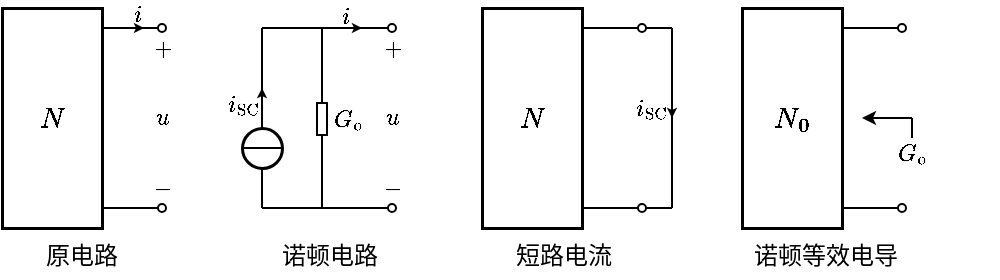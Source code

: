 <mxfile version="17.2.1" type="device"><diagram id="5rbgzLOTwC2UY9oqK9Cq" name="第 1 页"><mxGraphModel dx="303" dy="411" grid="1" gridSize="5" guides="1" tooltips="1" connect="1" arrows="1" fold="1" page="1" pageScale="1" pageWidth="827" pageHeight="1169" math="1" shadow="0"><root><mxCell id="0"/><mxCell id="1" parent="0"/><mxCell id="bXhRz9zdWTw2_m6RRyU6-9" value="" style="endArrow=oval;html=1;rounded=0;fontSize=10;startSize=4;endSize=4;endFill=0;" edge="1" parent="1"><mxGeometry width="50" height="50" relative="1" as="geometry"><mxPoint x="85" y="245" as="sourcePoint"/><mxPoint x="115" y="245.0" as="targetPoint"/></mxGeometry></mxCell><mxCell id="bXhRz9zdWTw2_m6RRyU6-12" value="" style="endArrow=classic;html=1;rounded=0;fontSize=10;endSize=2;" edge="1" parent="1"><mxGeometry width="50" height="50" relative="1" as="geometry"><mxPoint x="96" y="245.0" as="sourcePoint"/><mxPoint x="106" y="245.0" as="targetPoint"/></mxGeometry></mxCell><mxCell id="bXhRz9zdWTw2_m6RRyU6-13" value="$$i$$" style="text;html=1;resizable=1;autosize=1;align=center;verticalAlign=middle;points=[];fillColor=none;strokeColor=none;rounded=0;fontSize=10;movable=1;rotatable=1;deletable=1;editable=1;connectable=1;" vertex="1" parent="1"><mxGeometry x="95" y="232" width="15" height="11" as="geometry"/></mxCell><mxCell id="bXhRz9zdWTw2_m6RRyU6-14" value="" style="endArrow=oval;html=1;rounded=0;fontSize=10;startSize=4;endSize=4;endFill=0;" edge="1" parent="1"><mxGeometry width="50" height="50" relative="1" as="geometry"><mxPoint x="85" y="335" as="sourcePoint"/><mxPoint x="115" y="335.0" as="targetPoint"/></mxGeometry></mxCell><mxCell id="bXhRz9zdWTw2_m6RRyU6-16" value="$$+$$" style="text;html=1;resizable=1;autosize=1;align=center;verticalAlign=middle;points=[];fillColor=none;strokeColor=none;rounded=0;movable=1;rotatable=1;deletable=1;editable=1;connectable=0;fontSize=10;" vertex="1" parent="1"><mxGeometry x="107.0" y="249" width="15" height="12" as="geometry"/></mxCell><mxCell id="bXhRz9zdWTw2_m6RRyU6-17" value="$$-$$" style="text;resizable=1;autosize=1;align=center;verticalAlign=middle;points=[];fillColor=none;strokeColor=none;rounded=0;html=1;imageAspect=1;noLabel=0;recursiveResize=1;expand=1;editable=1;movable=1;rotatable=1;deletable=1;connectable=0;comic=0;fontSize=10;" vertex="1" parent="1"><mxGeometry x="107.0" y="320" width="15" height="9" as="geometry"/></mxCell><mxCell id="bXhRz9zdWTw2_m6RRyU6-18" value="\(u\)" style="text;html=1;resizable=1;autosize=1;align=center;verticalAlign=middle;points=[];fillColor=none;strokeColor=none;rounded=0;comic=0;movable=1;rotatable=1;deletable=1;editable=1;connectable=1;fontSize=10;" vertex="1" parent="1"><mxGeometry x="99.5" y="280" width="30" height="20" as="geometry"/></mxCell><mxCell id="bXhRz9zdWTw2_m6RRyU6-19" value="\(N\)" style="rounded=0;whiteSpace=wrap;html=1;strokeWidth=1.5;connectable=0;" vertex="1" parent="1"><mxGeometry x="35" y="235" width="50" height="110" as="geometry"/></mxCell><mxCell id="bXhRz9zdWTw2_m6RRyU6-20" value="原电路" style="text;whiteSpace=wrap;html=1;fontFamily=Helvetica;" vertex="1" parent="1"><mxGeometry x="55" y="345" width="40" height="25" as="geometry"/></mxCell><mxCell id="bXhRz9zdWTw2_m6RRyU6-22" value="" style="endArrow=classic;html=1;rounded=0;fontSize=10;endSize=2;" edge="1" parent="1"><mxGeometry width="50" height="50" relative="1" as="geometry"><mxPoint x="370" y="275" as="sourcePoint"/><mxPoint x="370" y="290" as="targetPoint"/></mxGeometry></mxCell><mxCell id="bXhRz9zdWTw2_m6RRyU6-24" value="" style="endArrow=oval;html=1;rounded=0;fontSize=10;startSize=4;endSize=4;endFill=0;" edge="1" parent="1"><mxGeometry width="50" height="50" relative="1" as="geometry"><mxPoint x="325" y="335" as="sourcePoint"/><mxPoint x="355" y="335.0" as="targetPoint"/></mxGeometry></mxCell><mxCell id="bXhRz9zdWTw2_m6RRyU6-28" value="\(N\)" style="rounded=0;whiteSpace=wrap;html=1;strokeWidth=1.5;connectable=0;" vertex="1" parent="1"><mxGeometry x="275" y="235" width="50" height="110" as="geometry"/></mxCell><mxCell id="bXhRz9zdWTw2_m6RRyU6-29" value="短路电流" style="text;whiteSpace=wrap;html=1;fontFamily=Helvetica;" vertex="1" parent="1"><mxGeometry x="290" y="345" width="50" height="25" as="geometry"/></mxCell><mxCell id="bXhRz9zdWTw2_m6RRyU6-31" value="" style="endArrow=oval;html=1;rounded=0;fontSize=10;startSize=4;endSize=4;endFill=0;" edge="1" parent="1"><mxGeometry width="50" height="50" relative="1" as="geometry"><mxPoint x="455" y="245" as="sourcePoint"/><mxPoint x="485" y="245.0" as="targetPoint"/></mxGeometry></mxCell><mxCell id="bXhRz9zdWTw2_m6RRyU6-34" value="" style="endArrow=oval;html=1;rounded=0;fontSize=10;startSize=4;endSize=4;endFill=0;" edge="1" parent="1"><mxGeometry width="50" height="50" relative="1" as="geometry"><mxPoint x="455" y="335" as="sourcePoint"/><mxPoint x="485" y="335.0" as="targetPoint"/></mxGeometry></mxCell><mxCell id="bXhRz9zdWTw2_m6RRyU6-37" value="\(N_\mathbf{0}\)" style="rounded=0;whiteSpace=wrap;html=1;strokeWidth=1.5;connectable=0;" vertex="1" parent="1"><mxGeometry x="405" y="235" width="50" height="110" as="geometry"/></mxCell><mxCell id="bXhRz9zdWTw2_m6RRyU6-38" value="诺顿等效电导" style="text;whiteSpace=wrap;html=1;fontFamily=Helvetica;" vertex="1" parent="1"><mxGeometry x="409" y="345" width="78" height="25" as="geometry"/></mxCell><mxCell id="bXhRz9zdWTw2_m6RRyU6-41" value="$$G_\mathrm{o}$$" style="text;html=1;resizable=1;autosize=1;align=center;verticalAlign=middle;points=[];fillColor=none;strokeColor=none;rounded=0;fontSize=10;movable=1;rotatable=1;deletable=1;editable=1;connectable=1;" vertex="1" parent="1"><mxGeometry x="475" y="298" width="30" height="20" as="geometry"/></mxCell><mxCell id="bXhRz9zdWTw2_m6RRyU6-42" value="" style="endArrow=classic;html=1;rounded=0;startSize=4;endSize=4;" edge="1" parent="1"><mxGeometry width="50" height="50" relative="1" as="geometry"><mxPoint x="490" y="290" as="sourcePoint"/><mxPoint x="465" y="290" as="targetPoint"/></mxGeometry></mxCell><mxCell id="bXhRz9zdWTw2_m6RRyU6-43" value="" style="endArrow=none;html=1;rounded=0;startSize=4;endSize=4;" edge="1" parent="1"><mxGeometry width="50" height="50" relative="1" as="geometry"><mxPoint x="490" y="290" as="sourcePoint"/><mxPoint x="490" y="300" as="targetPoint"/></mxGeometry></mxCell><mxCell id="bXhRz9zdWTw2_m6RRyU6-45" value="$$G_\mathrm{o}$$" style="text;html=1;resizable=1;autosize=1;align=center;verticalAlign=middle;points=[];fillColor=none;strokeColor=none;rounded=0;fontSize=10;movable=1;rotatable=1;deletable=1;editable=1;connectable=1;" vertex="1" parent="1"><mxGeometry x="195" y="280.5" width="25" height="20" as="geometry"/></mxCell><mxCell id="bXhRz9zdWTw2_m6RRyU6-46" value="" style="endArrow=none;html=1;rounded=0;fontSize=10;startSize=4;endSize=4;entryX=1;entryY=0.5;entryDx=0;entryDy=0;entryPerimeter=0;" edge="1" parent="1" target="bXhRz9zdWTw2_m6RRyU6-47"><mxGeometry width="50" height="50" relative="1" as="geometry"><mxPoint x="195" y="335" as="sourcePoint"/><mxPoint x="439.5" y="185.5" as="targetPoint"/></mxGeometry></mxCell><mxCell id="bXhRz9zdWTw2_m6RRyU6-47" value="" style="pointerEvents=1;verticalLabelPosition=bottom;shadow=0;dashed=0;align=center;html=1;verticalAlign=top;shape=mxgraph.electrical.resistors.resistor_1;fontSize=10;direction=south;" vertex="1" parent="1"><mxGeometry x="192.5" y="278" width="5" height="25" as="geometry"/></mxCell><mxCell id="bXhRz9zdWTw2_m6RRyU6-48" value="" style="endArrow=none;html=1;rounded=0;fontSize=10;startSize=4;endSize=4;exitX=0;exitY=0.5;exitDx=0;exitDy=0;exitPerimeter=0;" edge="1" parent="1" source="bXhRz9zdWTw2_m6RRyU6-47"><mxGeometry width="50" height="50" relative="1" as="geometry"><mxPoint x="387" y="170.5" as="sourcePoint"/><mxPoint x="195" y="245" as="targetPoint"/></mxGeometry></mxCell><mxCell id="bXhRz9zdWTw2_m6RRyU6-49" value="" style="endArrow=oval;html=1;rounded=0;fontSize=10;startSize=4;endSize=4;endFill=0;" edge="1" parent="1"><mxGeometry width="50" height="50" relative="1" as="geometry"><mxPoint x="165" y="245" as="sourcePoint"/><mxPoint x="230" y="245" as="targetPoint"/></mxGeometry></mxCell><mxCell id="bXhRz9zdWTw2_m6RRyU6-50" value="" style="ellipse;whiteSpace=wrap;html=1;aspect=fixed;labelBorderColor=none;fontSize=10;strokeColor=default;strokeWidth=1.5;fillColor=none;connectable=0;" vertex="1" parent="1"><mxGeometry x="155" y="295" width="20" height="20" as="geometry"/></mxCell><mxCell id="bXhRz9zdWTw2_m6RRyU6-51" value="" style="endArrow=none;html=1;rounded=0;fontSize=10;startSize=4;endSize=4;" edge="1" parent="1"><mxGeometry width="50" height="50" relative="1" as="geometry"><mxPoint x="165" y="335" as="sourcePoint"/><mxPoint x="165" y="315" as="targetPoint"/></mxGeometry></mxCell><mxCell id="bXhRz9zdWTw2_m6RRyU6-52" value="" style="endArrow=classic;html=1;rounded=0;fontSize=10;endSize=2;" edge="1" parent="1"><mxGeometry width="50" height="50" relative="1" as="geometry"><mxPoint x="205" y="245" as="sourcePoint"/><mxPoint x="215" y="245" as="targetPoint"/></mxGeometry></mxCell><mxCell id="bXhRz9zdWTw2_m6RRyU6-53" value="$$i$$" style="text;html=1;resizable=1;autosize=1;align=center;verticalAlign=middle;points=[];fillColor=none;strokeColor=none;rounded=0;fontSize=10;movable=1;rotatable=1;deletable=1;editable=1;connectable=0;" vertex="1" parent="1"><mxGeometry x="199.5" y="233" width="15" height="11" as="geometry"/></mxCell><mxCell id="bXhRz9zdWTw2_m6RRyU6-54" value="" style="endArrow=oval;html=1;rounded=0;fontSize=10;startSize=4;endSize=4;endFill=0;" edge="1" parent="1"><mxGeometry width="50" height="50" relative="1" as="geometry"><mxPoint x="165" y="335" as="sourcePoint"/><mxPoint x="230" y="335" as="targetPoint"/></mxGeometry></mxCell><mxCell id="bXhRz9zdWTw2_m6RRyU6-55" value="\(i_\mathrm{SC}\)" style="text;html=1;resizable=1;autosize=1;align=center;verticalAlign=middle;points=[];fillColor=none;strokeColor=none;rounded=0;comic=0;movable=1;rotatable=1;deletable=1;editable=1;connectable=0;fontSize=10;" vertex="1" parent="1"><mxGeometry x="145" y="273" width="20" height="20" as="geometry"/></mxCell><mxCell id="bXhRz9zdWTw2_m6RRyU6-56" value="$$+$$" style="text;html=1;resizable=1;autosize=1;align=center;verticalAlign=middle;points=[];fillColor=none;strokeColor=none;rounded=0;movable=1;rotatable=1;deletable=1;editable=1;connectable=0;fontSize=10;" vertex="1" parent="1"><mxGeometry x="222" y="249" width="15" height="12" as="geometry"/></mxCell><mxCell id="bXhRz9zdWTw2_m6RRyU6-57" value="$$-$$" style="text;resizable=1;autosize=1;align=center;verticalAlign=middle;points=[];fillColor=none;strokeColor=none;rounded=0;html=1;imageAspect=1;noLabel=0;recursiveResize=1;expand=1;editable=1;movable=1;rotatable=1;deletable=1;connectable=0;comic=0;fontSize=10;" vertex="1" parent="1"><mxGeometry x="222" y="320" width="15" height="9" as="geometry"/></mxCell><mxCell id="bXhRz9zdWTw2_m6RRyU6-58" value="\(u\)" style="text;html=1;resizable=1;autosize=1;align=center;verticalAlign=middle;points=[];fillColor=none;strokeColor=none;rounded=0;comic=0;movable=1;rotatable=1;deletable=1;editable=1;connectable=1;fontSize=10;" vertex="1" parent="1"><mxGeometry x="219.75" y="280" width="19.5" height="20" as="geometry"/></mxCell><mxCell id="bXhRz9zdWTw2_m6RRyU6-59" value="诺顿电路" style="text;whiteSpace=wrap;html=1;fontFamily=Helvetica;" vertex="1" parent="1"><mxGeometry x="173" y="345" width="52.5" height="25" as="geometry"/></mxCell><mxCell id="bXhRz9zdWTw2_m6RRyU6-61" value="" style="endArrow=none;html=1;rounded=0;fontFamily=Helvetica;" edge="1" parent="1"><mxGeometry width="50" height="50" relative="1" as="geometry"><mxPoint x="165" y="245" as="sourcePoint"/><mxPoint x="165" y="295" as="targetPoint"/></mxGeometry></mxCell><mxCell id="bXhRz9zdWTw2_m6RRyU6-62" value="" style="endArrow=none;html=1;rounded=0;fontFamily=Helvetica;" edge="1" parent="1"><mxGeometry width="50" height="50" relative="1" as="geometry"><mxPoint x="155" y="305" as="sourcePoint"/><mxPoint x="175" y="305" as="targetPoint"/></mxGeometry></mxCell><mxCell id="bXhRz9zdWTw2_m6RRyU6-63" value="" style="endArrow=classic;html=1;rounded=0;fontSize=10;endSize=2;" edge="1" parent="1"><mxGeometry width="50" height="50" relative="1" as="geometry"><mxPoint x="165" y="285" as="sourcePoint"/><mxPoint x="165" y="275" as="targetPoint"/></mxGeometry></mxCell><mxCell id="bXhRz9zdWTw2_m6RRyU6-64" value="" style="endArrow=none;html=1;rounded=0;startSize=4;endSize=4;" edge="1" parent="1"><mxGeometry width="50" height="50" relative="1" as="geometry"><mxPoint x="357" y="245" as="sourcePoint"/><mxPoint x="370" y="245" as="targetPoint"/></mxGeometry></mxCell><mxCell id="bXhRz9zdWTw2_m6RRyU6-65" value="" style="endArrow=none;html=1;rounded=0;startSize=4;endSize=4;" edge="1" parent="1"><mxGeometry width="50" height="50" relative="1" as="geometry"><mxPoint x="357" y="335" as="sourcePoint"/><mxPoint x="370" y="335" as="targetPoint"/></mxGeometry></mxCell><mxCell id="bXhRz9zdWTw2_m6RRyU6-66" value="" style="endArrow=none;html=1;rounded=0;startSize=4;endSize=4;" edge="1" parent="1"><mxGeometry width="50" height="50" relative="1" as="geometry"><mxPoint x="370" y="335" as="sourcePoint"/><mxPoint x="370" y="245" as="targetPoint"/></mxGeometry></mxCell><mxCell id="bXhRz9zdWTw2_m6RRyU6-21" value="" style="endArrow=oval;html=1;rounded=0;fontSize=10;startSize=4;endSize=4;endFill=0;" edge="1" parent="1"><mxGeometry width="50" height="50" relative="1" as="geometry"><mxPoint x="325" y="245" as="sourcePoint"/><mxPoint x="355" y="245.0" as="targetPoint"/></mxGeometry></mxCell><mxCell id="bXhRz9zdWTw2_m6RRyU6-68" value="\(i_\mathrm{SC}\)" style="text;html=1;resizable=1;autosize=1;align=center;verticalAlign=middle;points=[];fillColor=none;strokeColor=none;rounded=0;comic=0;movable=1;rotatable=1;deletable=1;editable=1;connectable=0;fontSize=10;" vertex="1" parent="1"><mxGeometry x="349" y="275" width="20" height="20" as="geometry"/></mxCell></root></mxGraphModel></diagram></mxfile>